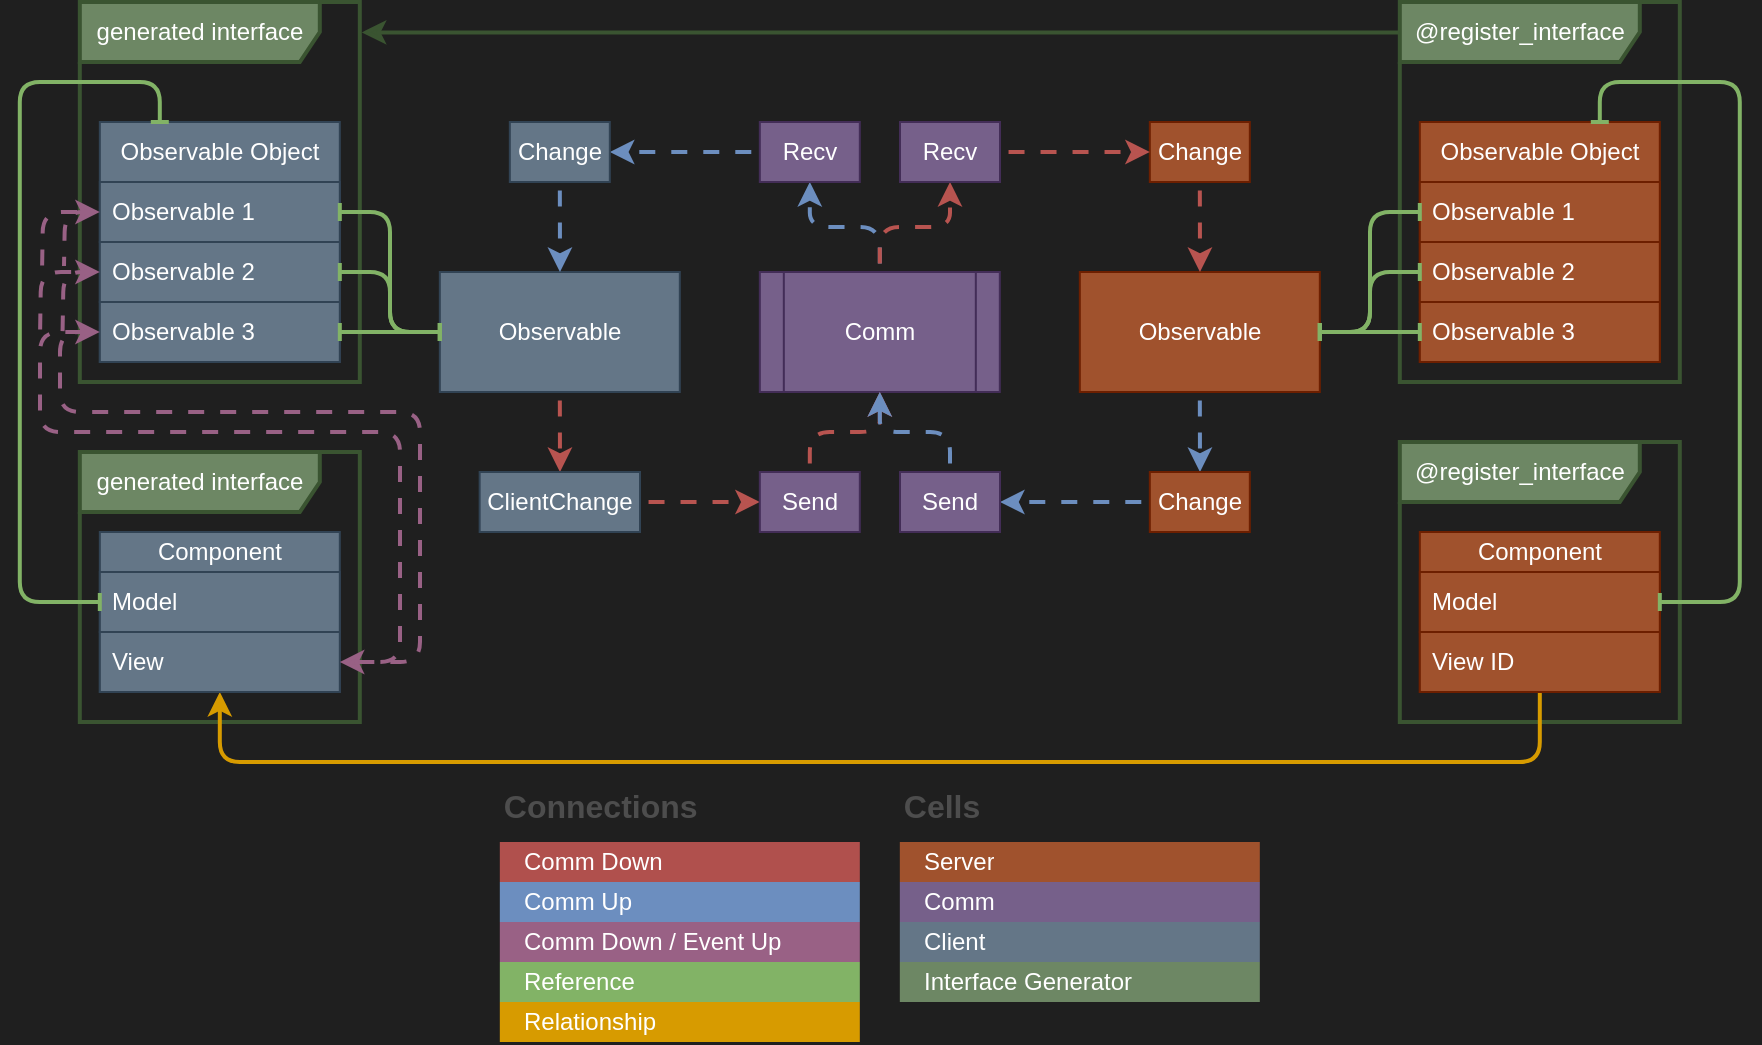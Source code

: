 <mxfile>
    <diagram id="S2pWdACuuSIr0oIr_aEm" name="Page-1">
        <mxGraphModel dx="1122" dy="545" grid="0" gridSize="10" guides="1" tooltips="1" connect="1" arrows="1" fold="1" page="1" pageScale="1" pageWidth="1100" pageHeight="850" background="#1F1F1F" math="0" shadow="0">
            <root>
                <mxCell id="0"/>
                <mxCell id="1" parent="0"/>
                <mxCell id="125" value="@register_interface" style="shape=umlFrame;whiteSpace=wrap;html=1;fillColor=#6d8764;width=120;height=30;points=[[0,0.08,0,0,0]];strokeColor=#3A5431;fontColor=#ffffff;strokeWidth=2;" parent="1" vertex="1">
                    <mxGeometry x="809.91" y="385" width="140" height="140" as="geometry"/>
                </mxCell>
                <mxCell id="121" value="@register_interface" style="shape=umlFrame;whiteSpace=wrap;html=1;fillColor=#6d8764;width=120;height=30;points=[[0,0.08,0,0,0]];strokeColor=#3A5431;fontColor=#ffffff;strokeWidth=2;" parent="1" vertex="1">
                    <mxGeometry x="809.91" y="165" width="140" height="190" as="geometry"/>
                </mxCell>
                <mxCell id="123" value="generated interface" style="shape=umlFrame;whiteSpace=wrap;html=1;fillColor=#6d8764;width=120;height=30;points=[[1,0.08,0,1,0]];strokeColor=#3A5431;fontColor=#ffffff;strokeWidth=2;" parent="1" vertex="1">
                    <mxGeometry x="149.91" y="165" width="140" height="190" as="geometry"/>
                </mxCell>
                <mxCell id="126" value="generated interface" style="shape=umlFrame;whiteSpace=wrap;html=1;fillColor=#6d8764;width=120;height=30;points=[[0,0.08,0,0,0]];strokeColor=#3A5431;fontColor=#ffffff;strokeWidth=2;" parent="1" vertex="1">
                    <mxGeometry x="149.91" y="390" width="140" height="135" as="geometry"/>
                </mxCell>
                <mxCell id="155" style="edgeStyle=orthogonalEdgeStyle;html=1;exitX=0.5;exitY=0;exitDx=0;exitDy=0;entryX=0.5;entryY=1;entryDx=0;entryDy=0;strokeColor=#6c8ebf;fillColor=#dae8fc;gradientColor=#ea6b66;strokeWidth=2;endFill=1;flowAnimation=1;" parent="1" source="2" target="10" edge="1">
                    <mxGeometry relative="1" as="geometry"/>
                </mxCell>
                <mxCell id="156" style="edgeStyle=orthogonalEdgeStyle;html=1;exitX=0.5;exitY=0;exitDx=0;exitDy=0;entryX=0.5;entryY=1;entryDx=0;entryDy=0;flowAnimation=1;strokeColor=#b85450;fillColor=#f8cecc;gradientColor=#ea6b66;strokeWidth=2;endFill=1;" parent="1" source="2" target="154" edge="1">
                    <mxGeometry relative="1" as="geometry"/>
                </mxCell>
                <mxCell id="2" value="Comm" style="shape=process;whiteSpace=wrap;html=1;backgroundOutline=1;fillColor=#76608a;fontColor=#ffffff;strokeColor=#432D57;" parent="1" vertex="1">
                    <mxGeometry x="489.91" y="300" width="120" height="60" as="geometry"/>
                </mxCell>
                <mxCell id="30" style="edgeStyle=elbowEdgeStyle;html=1;exitX=0;exitY=0.5;exitDx=0;exitDy=0;entryX=1;entryY=0.5;entryDx=0;entryDy=0;fillColor=#dae8fc;strokeColor=#6c8ebf;flowAnimation=1;strokeWidth=2;" parent="1" source="10" target="28" edge="1">
                    <mxGeometry relative="1" as="geometry"/>
                </mxCell>
                <mxCell id="16" value="" style="edgeStyle=elbowEdgeStyle;html=1;fillColor=#dae8fc;strokeColor=#6c8ebf;flowAnimation=1;gradientColor=#ea6b66;strokeWidth=2;exitX=0.5;exitY=1;exitDx=0;exitDy=0;" parent="1" source="12" target="15" edge="1">
                    <mxGeometry relative="1" as="geometry">
                        <mxPoint x="720.16" y="385.0" as="sourcePoint"/>
                    </mxGeometry>
                </mxCell>
                <mxCell id="12" value="Observable" style="whiteSpace=wrap;html=1;fillColor=#a0522d;fontColor=#ffffff;strokeColor=#6D1F00;" parent="1" vertex="1">
                    <mxGeometry x="649.91" y="300" width="120" height="60" as="geometry"/>
                </mxCell>
                <mxCell id="17" style="edgeStyle=elbowEdgeStyle;html=1;exitX=0;exitY=0.5;exitDx=0;exitDy=0;entryX=1;entryY=0.5;entryDx=0;entryDy=0;fillColor=#dae8fc;strokeColor=#6c8ebf;flowAnimation=1;gradientColor=#ea6b66;strokeWidth=2;" parent="1" source="15" target="7" edge="1">
                    <mxGeometry relative="1" as="geometry"/>
                </mxCell>
                <mxCell id="15" value="Change" style="whiteSpace=wrap;html=1;fillColor=#a0522d;fontColor=#ffffff;strokeColor=#6D1F00;" parent="1" vertex="1">
                    <mxGeometry x="684.91" y="400" width="50" height="30" as="geometry"/>
                </mxCell>
                <mxCell id="35" style="edgeStyle=elbowEdgeStyle;html=1;exitX=0.5;exitY=1;exitDx=0;exitDy=0;entryX=0.5;entryY=0;entryDx=0;entryDy=0;fillColor=#f8cecc;strokeColor=#b85450;flowAnimation=1;strokeWidth=2;gradientColor=#ea6b66;endFill=1;" parent="1" source="21" target="12" edge="1">
                    <mxGeometry relative="1" as="geometry"/>
                </mxCell>
                <mxCell id="21" value="Change" style="whiteSpace=wrap;html=1;fillColor=#a0522d;fontColor=#ffffff;strokeColor=#6D1F00;" parent="1" vertex="1">
                    <mxGeometry x="684.91" y="225" width="50" height="30" as="geometry"/>
                </mxCell>
                <mxCell id="32" value="" style="edgeStyle=elbowEdgeStyle;html=1;fillColor=#f8cecc;strokeColor=#b85450;flowAnimation=1;gradientColor=#ea6b66;strokeWidth=2;exitX=0.5;exitY=1;exitDx=0;exitDy=0;" parent="1" source="24" target="31" edge="1">
                    <mxGeometry relative="1" as="geometry">
                        <mxPoint x="400.16" y="385.0" as="sourcePoint"/>
                    </mxGeometry>
                </mxCell>
                <mxCell id="24" value="Observable" style="whiteSpace=wrap;html=1;fillColor=#647687;fontColor=#ffffff;strokeColor=#314354;" parent="1" vertex="1">
                    <mxGeometry x="329.91" y="300" width="120" height="60" as="geometry"/>
                </mxCell>
                <mxCell id="34" style="edgeStyle=elbowEdgeStyle;html=1;exitX=0.5;exitY=1;exitDx=0;exitDy=0;entryX=0.5;entryY=0;entryDx=0;entryDy=0;fillColor=#dae8fc;strokeColor=#6c8ebf;flowAnimation=1;strokeWidth=2;" parent="1" source="28" target="24" edge="1">
                    <mxGeometry relative="1" as="geometry"/>
                </mxCell>
                <mxCell id="28" value="Change" style="whiteSpace=wrap;html=1;fillColor=#647687;strokeColor=#314354;fontColor=#ffffff;" parent="1" vertex="1">
                    <mxGeometry x="364.91" y="225" width="50" height="30" as="geometry"/>
                </mxCell>
                <mxCell id="31" value="ClientChange" style="whiteSpace=wrap;html=1;fillColor=#647687;strokeColor=#314354;fontColor=#ffffff;" parent="1" vertex="1">
                    <mxGeometry x="349.82" y="400" width="80.18" height="30" as="geometry"/>
                </mxCell>
                <mxCell id="55" value="Observable Object" style="swimlane;fontStyle=0;childLayout=stackLayout;horizontal=1;startSize=30;horizontalStack=0;resizeParent=1;resizeParentMax=0;resizeLast=0;collapsible=0;marginBottom=0;whiteSpace=wrap;html=1;fillColor=#a0522d;fontColor=#ffffff;strokeColor=#6D1F00;" parent="1" vertex="1">
                    <mxGeometry x="819.91" y="225" width="120" height="120" as="geometry"/>
                </mxCell>
                <mxCell id="56" value="Observable 1" style="text;strokeColor=#6D1F00;fillColor=#a0522d;align=left;verticalAlign=middle;spacingLeft=4;spacingRight=4;overflow=hidden;points=[[0,0.5],[1,0.5]];portConstraint=eastwest;rotatable=0;whiteSpace=wrap;html=1;fontColor=#ffffff;" parent="55" vertex="1">
                    <mxGeometry y="30" width="120" height="30" as="geometry"/>
                </mxCell>
                <mxCell id="57" value="Observable 2" style="text;strokeColor=#6D1F00;fillColor=#a0522d;align=left;verticalAlign=middle;spacingLeft=4;spacingRight=4;overflow=hidden;points=[[0,0.5],[1,0.5]];portConstraint=eastwest;rotatable=0;whiteSpace=wrap;html=1;fontColor=#ffffff;" parent="55" vertex="1">
                    <mxGeometry y="60" width="120" height="30" as="geometry"/>
                </mxCell>
                <mxCell id="58" value="Observable 3" style="text;strokeColor=#6D1F00;fillColor=#a0522d;align=left;verticalAlign=middle;spacingLeft=4;spacingRight=4;overflow=hidden;points=[[0,0.5],[1,0.5]];portConstraint=eastwest;rotatable=0;whiteSpace=wrap;html=1;fontColor=#ffffff;" parent="55" vertex="1">
                    <mxGeometry y="90" width="120" height="30" as="geometry"/>
                </mxCell>
                <mxCell id="59" value="Observable Object" style="swimlane;fontStyle=0;childLayout=stackLayout;horizontal=1;startSize=30;horizontalStack=0;resizeParent=1;resizeParentMax=0;resizeLast=0;collapsible=0;marginBottom=0;whiteSpace=wrap;html=1;fillColor=#647687;fontColor=#ffffff;strokeColor=#314354;" parent="1" vertex="1">
                    <mxGeometry x="159.91" y="225" width="120" height="120" as="geometry"/>
                </mxCell>
                <mxCell id="60" value="Observable 1" style="text;strokeColor=#314354;fillColor=#647687;align=left;verticalAlign=middle;spacingLeft=4;spacingRight=4;overflow=hidden;points=[[0,0.5],[1,0.5]];portConstraint=eastwest;rotatable=0;whiteSpace=wrap;html=1;fontColor=#ffffff;" parent="59" vertex="1">
                    <mxGeometry y="30" width="120" height="30" as="geometry"/>
                </mxCell>
                <mxCell id="61" value="Observable 2" style="text;strokeColor=#314354;fillColor=#647687;align=left;verticalAlign=middle;spacingLeft=4;spacingRight=4;overflow=hidden;points=[[0,0.5],[1,0.5]];portConstraint=eastwest;rotatable=0;whiteSpace=wrap;html=1;fontColor=#ffffff;" parent="59" vertex="1">
                    <mxGeometry y="60" width="120" height="30" as="geometry"/>
                </mxCell>
                <mxCell id="62" value="Observable 3" style="text;strokeColor=#314354;fillColor=#647687;align=left;verticalAlign=middle;spacingLeft=4;spacingRight=4;overflow=hidden;points=[[0,0.5],[1,0.5]];portConstraint=eastwest;rotatable=0;whiteSpace=wrap;html=1;fontColor=#ffffff;" parent="59" vertex="1">
                    <mxGeometry y="90" width="120" height="30" as="geometry"/>
                </mxCell>
                <mxCell id="66" style="edgeStyle=elbowEdgeStyle;html=1;exitX=1;exitY=0.5;exitDx=0;exitDy=0;fillColor=#d5e8d4;strokeColor=#82b366;startArrow=baseDash;startFill=0;strokeWidth=2;entryX=0;entryY=0.5;entryDx=0;entryDy=0;endArrow=baseDash;endFill=0;" parent="1" source="62" target="24" edge="1">
                    <mxGeometry relative="1" as="geometry">
                        <mxPoint x="329.91" y="300" as="targetPoint"/>
                    </mxGeometry>
                </mxCell>
                <mxCell id="67" style="edgeStyle=elbowEdgeStyle;html=1;exitX=1;exitY=0.5;exitDx=0;exitDy=0;entryX=0;entryY=0.5;entryDx=0;entryDy=0;fillColor=#d5e8d4;strokeColor=#82b366;startArrow=baseDash;startFill=0;strokeWidth=2;endArrow=baseDash;endFill=0;" parent="1" source="61" target="24" edge="1">
                    <mxGeometry relative="1" as="geometry"/>
                </mxCell>
                <mxCell id="68" style="edgeStyle=elbowEdgeStyle;html=1;exitX=1;exitY=0.5;exitDx=0;exitDy=0;fillColor=#d5e8d4;strokeColor=#82b366;startArrow=baseDash;startFill=0;strokeWidth=2;entryX=0;entryY=0.5;entryDx=0;entryDy=0;endArrow=baseDash;endFill=0;" parent="1" source="60" target="24" edge="1">
                    <mxGeometry relative="1" as="geometry">
                        <mxPoint x="329.91" y="300" as="targetPoint"/>
                    </mxGeometry>
                </mxCell>
                <mxCell id="69" style="edgeStyle=elbowEdgeStyle;html=1;exitX=0;exitY=0.5;exitDx=0;exitDy=0;entryX=1;entryY=0.5;entryDx=0;entryDy=0;fillColor=#d5e8d4;strokeColor=#82b366;startArrow=baseDash;startFill=0;strokeWidth=2;endArrow=baseDash;endFill=0;" parent="1" source="56" target="12" edge="1">
                    <mxGeometry relative="1" as="geometry"/>
                </mxCell>
                <mxCell id="70" style="edgeStyle=elbowEdgeStyle;html=1;exitX=0;exitY=0.5;exitDx=0;exitDy=0;entryX=1;entryY=0.5;entryDx=0;entryDy=0;fillColor=#d5e8d4;strokeColor=#82b366;startArrow=baseDash;startFill=0;strokeWidth=2;endArrow=baseDash;endFill=0;" parent="1" source="57" target="12" edge="1">
                    <mxGeometry relative="1" as="geometry"/>
                </mxCell>
                <mxCell id="71" style="edgeStyle=elbowEdgeStyle;html=1;exitX=0;exitY=0.5;exitDx=0;exitDy=0;entryX=1;entryY=0.5;entryDx=0;entryDy=0;fillColor=#d5e8d4;strokeColor=#82b366;startArrow=baseDash;startFill=0;strokeWidth=2;endArrow=baseDash;endFill=0;" parent="1" source="58" target="12" edge="1">
                    <mxGeometry relative="1" as="geometry"/>
                </mxCell>
                <mxCell id="103" style="edgeStyle=orthogonalEdgeStyle;html=1;exitX=0.5;exitY=1;exitDx=0;exitDy=0;entryX=0.5;entryY=1;entryDx=0;entryDy=0;strokeWidth=2;startArrow=none;startFill=0;endArrow=classic;endFill=1;elbow=vertical;fillColor=#ffcd28;gradientColor=#ffa500;strokeColor=#d79b00;" parent="1" source="79" target="89" edge="1">
                    <mxGeometry relative="1" as="geometry">
                        <Array as="points">
                            <mxPoint x="879.91" y="545"/>
                            <mxPoint x="219.91" y="545"/>
                        </Array>
                    </mxGeometry>
                </mxCell>
                <mxCell id="79" value="Component" style="swimlane;fontStyle=0;childLayout=stackLayout;horizontal=1;startSize=20;horizontalStack=0;resizeParent=1;resizeParentMax=0;resizeLast=0;collapsible=0;marginBottom=0;whiteSpace=wrap;html=1;fillColor=#a0522d;fontColor=#ffffff;strokeColor=#6D1F00;" parent="1" vertex="1">
                    <mxGeometry x="819.91" y="430" width="120" height="80" as="geometry"/>
                </mxCell>
                <mxCell id="80" value="Model" style="text;strokeColor=#6D1F00;fillColor=#a0522d;align=left;verticalAlign=middle;spacingLeft=4;spacingRight=4;overflow=hidden;points=[[0,0.5],[1,0.5]];portConstraint=eastwest;rotatable=0;whiteSpace=wrap;html=1;fontColor=#ffffff;" parent="79" vertex="1">
                    <mxGeometry y="20" width="120" height="30" as="geometry"/>
                </mxCell>
                <mxCell id="81" value="View ID" style="text;strokeColor=#6D1F00;fillColor=#a0522d;align=left;verticalAlign=middle;spacingLeft=4;spacingRight=4;overflow=hidden;points=[[0,0.5],[1,0.5]];portConstraint=eastwest;rotatable=0;whiteSpace=wrap;html=1;fontColor=#ffffff;" parent="79" vertex="1">
                    <mxGeometry y="50" width="120" height="30" as="geometry"/>
                </mxCell>
                <mxCell id="89" value="Component" style="swimlane;fontStyle=0;childLayout=stackLayout;horizontal=1;startSize=20;horizontalStack=0;resizeParent=1;resizeParentMax=0;resizeLast=0;collapsible=0;marginBottom=0;whiteSpace=wrap;html=1;fillColor=#647687;fontColor=#ffffff;strokeColor=#314354;" parent="1" vertex="1">
                    <mxGeometry x="159.91" y="430" width="120" height="80" as="geometry"/>
                </mxCell>
                <mxCell id="90" value="Model" style="text;strokeColor=#314354;fillColor=#647687;align=left;verticalAlign=middle;spacingLeft=4;spacingRight=4;overflow=hidden;points=[[0,0.5],[1,0.5]];portConstraint=eastwest;rotatable=0;whiteSpace=wrap;html=1;fontColor=#ffffff;" parent="89" vertex="1">
                    <mxGeometry y="20" width="120" height="30" as="geometry"/>
                </mxCell>
                <mxCell id="91" value="View" style="text;strokeColor=#314354;fillColor=#647687;align=left;verticalAlign=middle;spacingLeft=4;spacingRight=4;overflow=hidden;points=[[0,0.5],[1,0.5]];portConstraint=eastwest;rotatable=0;whiteSpace=wrap;html=1;fontColor=#ffffff;" parent="89" vertex="1">
                    <mxGeometry y="50" width="120" height="30" as="geometry"/>
                </mxCell>
                <mxCell id="92" style="edgeStyle=orthogonalEdgeStyle;html=1;exitX=0;exitY=0.5;exitDx=0;exitDy=0;entryX=0.25;entryY=0;entryDx=0;entryDy=0;startArrow=baseDash;startFill=0;endArrow=baseDash;endFill=0;elbow=vertical;fillColor=#d5e8d4;gradientColor=#97d077;strokeColor=#82b366;strokeWidth=2;" parent="1" source="90" target="59" edge="1">
                    <mxGeometry relative="1" as="geometry">
                        <Array as="points">
                            <mxPoint x="119.91" y="465"/>
                            <mxPoint x="119.91" y="205"/>
                            <mxPoint x="189.91" y="205"/>
                        </Array>
                    </mxGeometry>
                </mxCell>
                <mxCell id="104" value="Connections" style="align=left;fontSize=16;fontStyle=1;strokeColor=none;fillColor=none;fontColor=#4D4D4D;spacingTop=-8;resizable=0;resizeWidth=0;" parent="1" vertex="1">
                    <mxGeometry x="359.91" y="555" width="180" height="30" as="geometry"/>
                </mxCell>
                <mxCell id="105" value="" style="shape=table;html=1;whiteSpace=wrap;startSize=0;container=1;collapsible=0;childLayout=tableLayout;fillColor=none;align=left;spacingLeft=10;strokeColor=none;rounded=1;arcSize=11;fontColor=#FFFFFF;resizable=0;points=[[0.25,0,0],[0.5,0,0],[0.75,0,0],[1,0.25,0],[1,0.5,0],[1,0.75,0],[0.75,1,0],[0.5,1,0],[0.25,1,0],[0,0.75,0],[0,0.5,0],[0,0.25,0]];resizeWidth=0;" parent="1" vertex="1">
                    <mxGeometry x="359.91" y="585" width="180" height="100" as="geometry"/>
                </mxCell>
                <mxCell id="106" value="Comm Down" style="shape=partialRectangle;html=1;whiteSpace=wrap;connectable=0;fillColor=#B0504D;top=0;left=0;bottom=0;right=0;overflow=hidden;pointerEvents=1;align=left;spacingLeft=10;strokeColor=none;fontColor=#FFFFFF;resizeWidth=0;" parent="105" vertex="1">
                    <mxGeometry width="180" height="20" as="geometry"/>
                </mxCell>
                <mxCell id="107" value="Comm Up" style="shape=partialRectangle;html=1;whiteSpace=wrap;connectable=0;fillColor=#6C8EBF;top=0;left=0;bottom=0;right=0;overflow=hidden;pointerEvents=1;align=left;spacingLeft=10;fontColor=#FFFFFF;resizeWidth=0;" parent="105" vertex="1">
                    <mxGeometry y="20" width="180" height="20" as="geometry"/>
                </mxCell>
                <mxCell id="119" value="Comm Down / Event Up" style="shape=partialRectangle;html=1;whiteSpace=wrap;connectable=0;fillColor=#996185;top=0;left=0;bottom=0;right=0;overflow=hidden;pointerEvents=1;align=left;spacingLeft=10;fontColor=#FFFFFF;resizeWidth=0;" parent="105" vertex="1">
                    <mxGeometry y="40" width="180" height="20" as="geometry"/>
                </mxCell>
                <mxCell id="108" value="Reference" style="shape=partialRectangle;html=1;whiteSpace=wrap;connectable=0;fillColor=#82B366;top=0;left=0;bottom=0;right=0;overflow=hidden;pointerEvents=1;align=left;spacingLeft=10;fontColor=#FFFFFF;resizeWidth=0;" parent="105" vertex="1">
                    <mxGeometry y="60" width="180" height="20" as="geometry"/>
                </mxCell>
                <mxCell id="109" value="Relationship" style="shape=partialRectangle;html=1;whiteSpace=wrap;connectable=0;fillColor=#D79B00;top=0;left=0;bottom=0;right=0;overflow=hidden;pointerEvents=1;align=left;spacingLeft=10;fontColor=#FFFFFF;resizeWidth=0;" parent="105" vertex="1">
                    <mxGeometry y="80" width="180" height="20" as="geometry"/>
                </mxCell>
                <mxCell id="112" value="Cells" style="align=left;fontSize=16;fontStyle=1;strokeColor=none;fillColor=none;fontColor=#4D4D4D;spacingTop=-8;resizable=0;" parent="1" vertex="1">
                    <mxGeometry x="559.91" y="555" width="180" height="30" as="geometry"/>
                </mxCell>
                <mxCell id="113" value="" style="shape=table;html=1;whiteSpace=wrap;startSize=0;container=1;collapsible=0;childLayout=tableLayout;fillColor=none;align=left;spacingLeft=10;strokeColor=none;rounded=1;arcSize=11;fontColor=#FFFFFF;resizable=0;points=[[0.25,0,0],[0.5,0,0],[0.75,0,0],[1,0.25,0],[1,0.5,0],[1,0.75,0],[0.75,1,0],[0.5,1,0],[0.25,1,0],[0,0.75,0],[0,0.5,0],[0,0.25,0]];" parent="1" vertex="1">
                    <mxGeometry x="559.91" y="585" width="180" height="80" as="geometry"/>
                </mxCell>
                <mxCell id="115" value="Server" style="shape=partialRectangle;html=1;whiteSpace=wrap;connectable=0;fillColor=#A0522D;top=0;left=0;bottom=0;right=0;overflow=hidden;pointerEvents=1;align=left;spacingLeft=10;fontColor=#FFFFFF;" parent="113" vertex="1">
                    <mxGeometry width="180" height="20" as="geometry"/>
                </mxCell>
                <mxCell id="114" value="Comm" style="shape=partialRectangle;html=1;whiteSpace=wrap;connectable=0;fillColor=#76608A;top=0;left=0;bottom=0;right=0;overflow=hidden;pointerEvents=1;align=left;spacingLeft=10;strokeColor=none;fontColor=#FFFFFF;" parent="113" vertex="1">
                    <mxGeometry y="20" width="180" height="20" as="geometry"/>
                </mxCell>
                <mxCell id="116" value="Client" style="shape=partialRectangle;html=1;whiteSpace=wrap;connectable=0;fillColor=#647687;top=0;left=0;bottom=0;right=0;overflow=hidden;pointerEvents=1;align=left;spacingLeft=10;fontColor=#FFFFFF;" parent="113" vertex="1">
                    <mxGeometry y="40" width="180" height="20" as="geometry"/>
                </mxCell>
                <mxCell id="132" value="Interface Generator" style="shape=partialRectangle;html=1;whiteSpace=wrap;connectable=0;fillColor=#6d8764;top=0;left=0;bottom=0;right=0;overflow=hidden;pointerEvents=1;align=left;spacingLeft=10;fontColor=#ffffff;strokeColor=#3A5431;" parent="113" vertex="1">
                    <mxGeometry y="60" width="180" height="20" as="geometry"/>
                </mxCell>
                <mxCell id="88" style="edgeStyle=orthogonalEdgeStyle;html=1;entryX=0.75;entryY=0;entryDx=0;entryDy=0;startArrow=baseDash;startFill=0;endArrow=baseDash;endFill=0;elbow=vertical;fillColor=#d5e8d4;gradientColor=#97d077;strokeColor=#82b366;strokeWidth=2;exitX=1;exitY=0.5;exitDx=0;exitDy=0;" parent="1" source="80" target="55" edge="1">
                    <mxGeometry relative="1" as="geometry">
                        <mxPoint x="969.91" y="440" as="sourcePoint"/>
                        <Array as="points">
                            <mxPoint x="979.91" y="465"/>
                            <mxPoint x="979.91" y="205"/>
                            <mxPoint x="909.91" y="205"/>
                        </Array>
                    </mxGeometry>
                </mxCell>
                <mxCell id="124" style="edgeStyle=orthogonalEdgeStyle;html=1;exitX=0;exitY=0.08;exitDx=0;exitDy=0;exitPerimeter=0;entryX=1;entryY=0.08;entryDx=1;entryDy=0;entryPerimeter=0;strokeWidth=2;startArrow=none;startFill=0;endArrow=classic;endFill=1;elbow=vertical;fillColor=#6d8764;strokeColor=#3A5431;" parent="1" source="121" target="123" edge="1">
                    <mxGeometry relative="1" as="geometry"/>
                </mxCell>
                <mxCell id="7" value="Send" style="whiteSpace=wrap;html=1;fillColor=#76608a;fontColor=#ffffff;strokeColor=#432D57;" parent="1" vertex="1">
                    <mxGeometry x="560" y="400" width="50" height="30" as="geometry"/>
                </mxCell>
                <mxCell id="10" value="Recv" style="whiteSpace=wrap;html=1;fillColor=#76608a;fontColor=#ffffff;strokeColor=#432D57;" parent="1" vertex="1">
                    <mxGeometry x="489.91" y="225" width="50" height="30" as="geometry"/>
                </mxCell>
                <mxCell id="134" value="" style="edgeStyle=elbowEdgeStyle;html=1;exitX=1;exitY=0.5;exitDx=0;exitDy=0;entryX=0;entryY=0.5;entryDx=0;entryDy=0;fillColor=#f8cecc;strokeColor=#b85450;flowAnimation=1;gradientColor=#ea6b66;strokeWidth=2;endArrow=classic;endFill=1;" parent="1" source="31" target="133" edge="1">
                    <mxGeometry relative="1" as="geometry">
                        <mxPoint x="430" y="415" as="sourcePoint"/>
                        <mxPoint x="560" y="415" as="targetPoint"/>
                    </mxGeometry>
                </mxCell>
                <mxCell id="133" value="Send" style="whiteSpace=wrap;html=1;fillColor=#76608a;fontColor=#ffffff;strokeColor=#432D57;" parent="1" vertex="1">
                    <mxGeometry x="489.91" y="400" width="50" height="30" as="geometry"/>
                </mxCell>
                <mxCell id="139" value="" style="edgeStyle=orthogonalEdgeStyle;html=1;exitX=0.5;exitY=0;exitDx=0;exitDy=0;entryX=0.5;entryY=1;entryDx=0;entryDy=0;fillColor=#f8cecc;strokeColor=#b85450;flowAnimation=1;gradientColor=#ea6b66;strokeWidth=2;endArrow=classic;endFill=1;" parent="1" source="133" target="2" edge="1">
                    <mxGeometry relative="1" as="geometry">
                        <mxPoint x="480" y="454.5" as="sourcePoint"/>
                        <mxPoint x="539.91" y="454.5" as="targetPoint"/>
                    </mxGeometry>
                </mxCell>
                <mxCell id="140" value="" style="edgeStyle=orthogonalEdgeStyle;html=1;exitX=0.5;exitY=0;exitDx=0;exitDy=0;entryX=0.5;entryY=1;entryDx=0;entryDy=0;fillColor=#dae8fc;strokeColor=#6c8ebf;flowAnimation=1;gradientColor=#ea6b66;strokeWidth=2;endArrow=classic;endFill=1;" parent="1" source="7" target="2" edge="1">
                    <mxGeometry relative="1" as="geometry">
                        <mxPoint x="620.0" y="395" as="sourcePoint"/>
                        <mxPoint x="625.0" y="355" as="targetPoint"/>
                    </mxGeometry>
                </mxCell>
                <mxCell id="144" style="html=1;exitX=1;exitY=0.5;exitDx=0;exitDy=0;entryX=0;entryY=0.5;entryDx=0;entryDy=0;strokeWidth=2;startArrow=none;startFill=0;endArrow=classic;endFill=1;elbow=vertical;fillColor=#e6d0de;gradientColor=#d5739d;strokeColor=#996185;flowAnimation=1;edgeStyle=orthogonalEdgeStyle;jumpStyle=gap;" parent="1" source="91" target="62" edge="1">
                    <mxGeometry relative="1" as="geometry">
                        <Array as="points">
                            <mxPoint x="310" y="495"/>
                            <mxPoint x="310" y="380"/>
                            <mxPoint x="130" y="380"/>
                            <mxPoint x="130" y="330"/>
                        </Array>
                    </mxGeometry>
                </mxCell>
                <mxCell id="145" style="html=1;entryX=1;entryY=0.5;entryDx=0;entryDy=0;strokeWidth=2;startArrow=none;startFill=0;endArrow=classic;endFill=1;elbow=vertical;fillColor=#e6d0de;gradientColor=#d5739d;strokeColor=#996185;flowAnimation=1;exitX=0;exitY=0.5;exitDx=0;exitDy=0;edgeStyle=orthogonalEdgeStyle;jumpStyle=gap;" parent="1" source="62" target="91" edge="1">
                    <mxGeometry relative="1" as="geometry">
                        <mxPoint x="90" y="320" as="sourcePoint"/>
                        <Array as="points">
                            <mxPoint x="140" y="330"/>
                            <mxPoint x="140" y="370"/>
                            <mxPoint x="320" y="370"/>
                            <mxPoint x="320" y="495"/>
                        </Array>
                    </mxGeometry>
                </mxCell>
                <mxCell id="157" style="edgeStyle=orthogonalEdgeStyle;html=1;exitX=1;exitY=0.5;exitDx=0;exitDy=0;entryX=0;entryY=0.5;entryDx=0;entryDy=0;flowAnimation=1;strokeColor=#b85450;fillColor=#f8cecc;gradientColor=#ea6b66;strokeWidth=2;endFill=1;" parent="1" source="154" target="21" edge="1">
                    <mxGeometry relative="1" as="geometry"/>
                </mxCell>
                <mxCell id="154" value="Recv" style="whiteSpace=wrap;html=1;fillColor=#76608a;fontColor=#ffffff;strokeColor=#432D57;" parent="1" vertex="1">
                    <mxGeometry x="560" y="225" width="50" height="30" as="geometry"/>
                </mxCell>
                <mxCell id="158" style="edgeStyle=orthogonalEdgeStyle;html=1;entryX=0;entryY=0.5;entryDx=0;entryDy=0;strokeColor=#996185;strokeWidth=2;startArrow=none;startFill=0;endFill=1;fillColor=#e6d0de;gradientColor=#d5739d;flowAnimation=1;" edge="1" parent="1" target="60">
                    <mxGeometry relative="1" as="geometry">
                        <mxPoint x="107" y="270.143" as="targetPoint"/>
                        <mxPoint x="131" y="301" as="sourcePoint"/>
                    </mxGeometry>
                </mxCell>
                <mxCell id="159" style="edgeStyle=orthogonalEdgeStyle;html=1;entryX=0;entryY=0.5;entryDx=0;entryDy=0;strokeColor=#996185;strokeWidth=2;startArrow=none;startFill=0;endFill=1;fillColor=#e6d0de;gradientColor=#d5739d;flowAnimation=1;" edge="1" parent="1" target="61">
                    <mxGeometry relative="1" as="geometry">
                        <mxPoint x="112.91" y="293" as="targetPoint"/>
                        <mxPoint x="130" y="333" as="sourcePoint"/>
                    </mxGeometry>
                </mxCell>
                <mxCell id="160" style="edgeStyle=orthogonalEdgeStyle;html=1;exitX=0;exitY=0.5;exitDx=0;exitDy=0;strokeColor=#996185;strokeWidth=2;startArrow=none;startFill=0;endFill=0;fillColor=#e6d0de;gradientColor=#d5739d;endArrow=none;flowAnimation=1;" edge="1" parent="1" source="61">
                    <mxGeometry relative="1" as="geometry">
                        <mxPoint x="141.286" y="329.571" as="targetPoint"/>
                    </mxGeometry>
                </mxCell>
                <mxCell id="161" style="edgeStyle=orthogonalEdgeStyle;html=1;exitX=0;exitY=0.5;exitDx=0;exitDy=0;strokeColor=#996185;strokeWidth=2;startArrow=none;startFill=0;endFill=0;fillColor=#e6d0de;gradientColor=#d5739d;endArrow=none;flowAnimation=1;" edge="1" parent="1" source="60">
                    <mxGeometry relative="1" as="geometry">
                        <mxPoint x="142" y="297" as="targetPoint"/>
                        <mxPoint x="112.62" y="275" as="sourcePoint"/>
                    </mxGeometry>
                </mxCell>
            </root>
        </mxGraphModel>
    </diagram>
</mxfile>